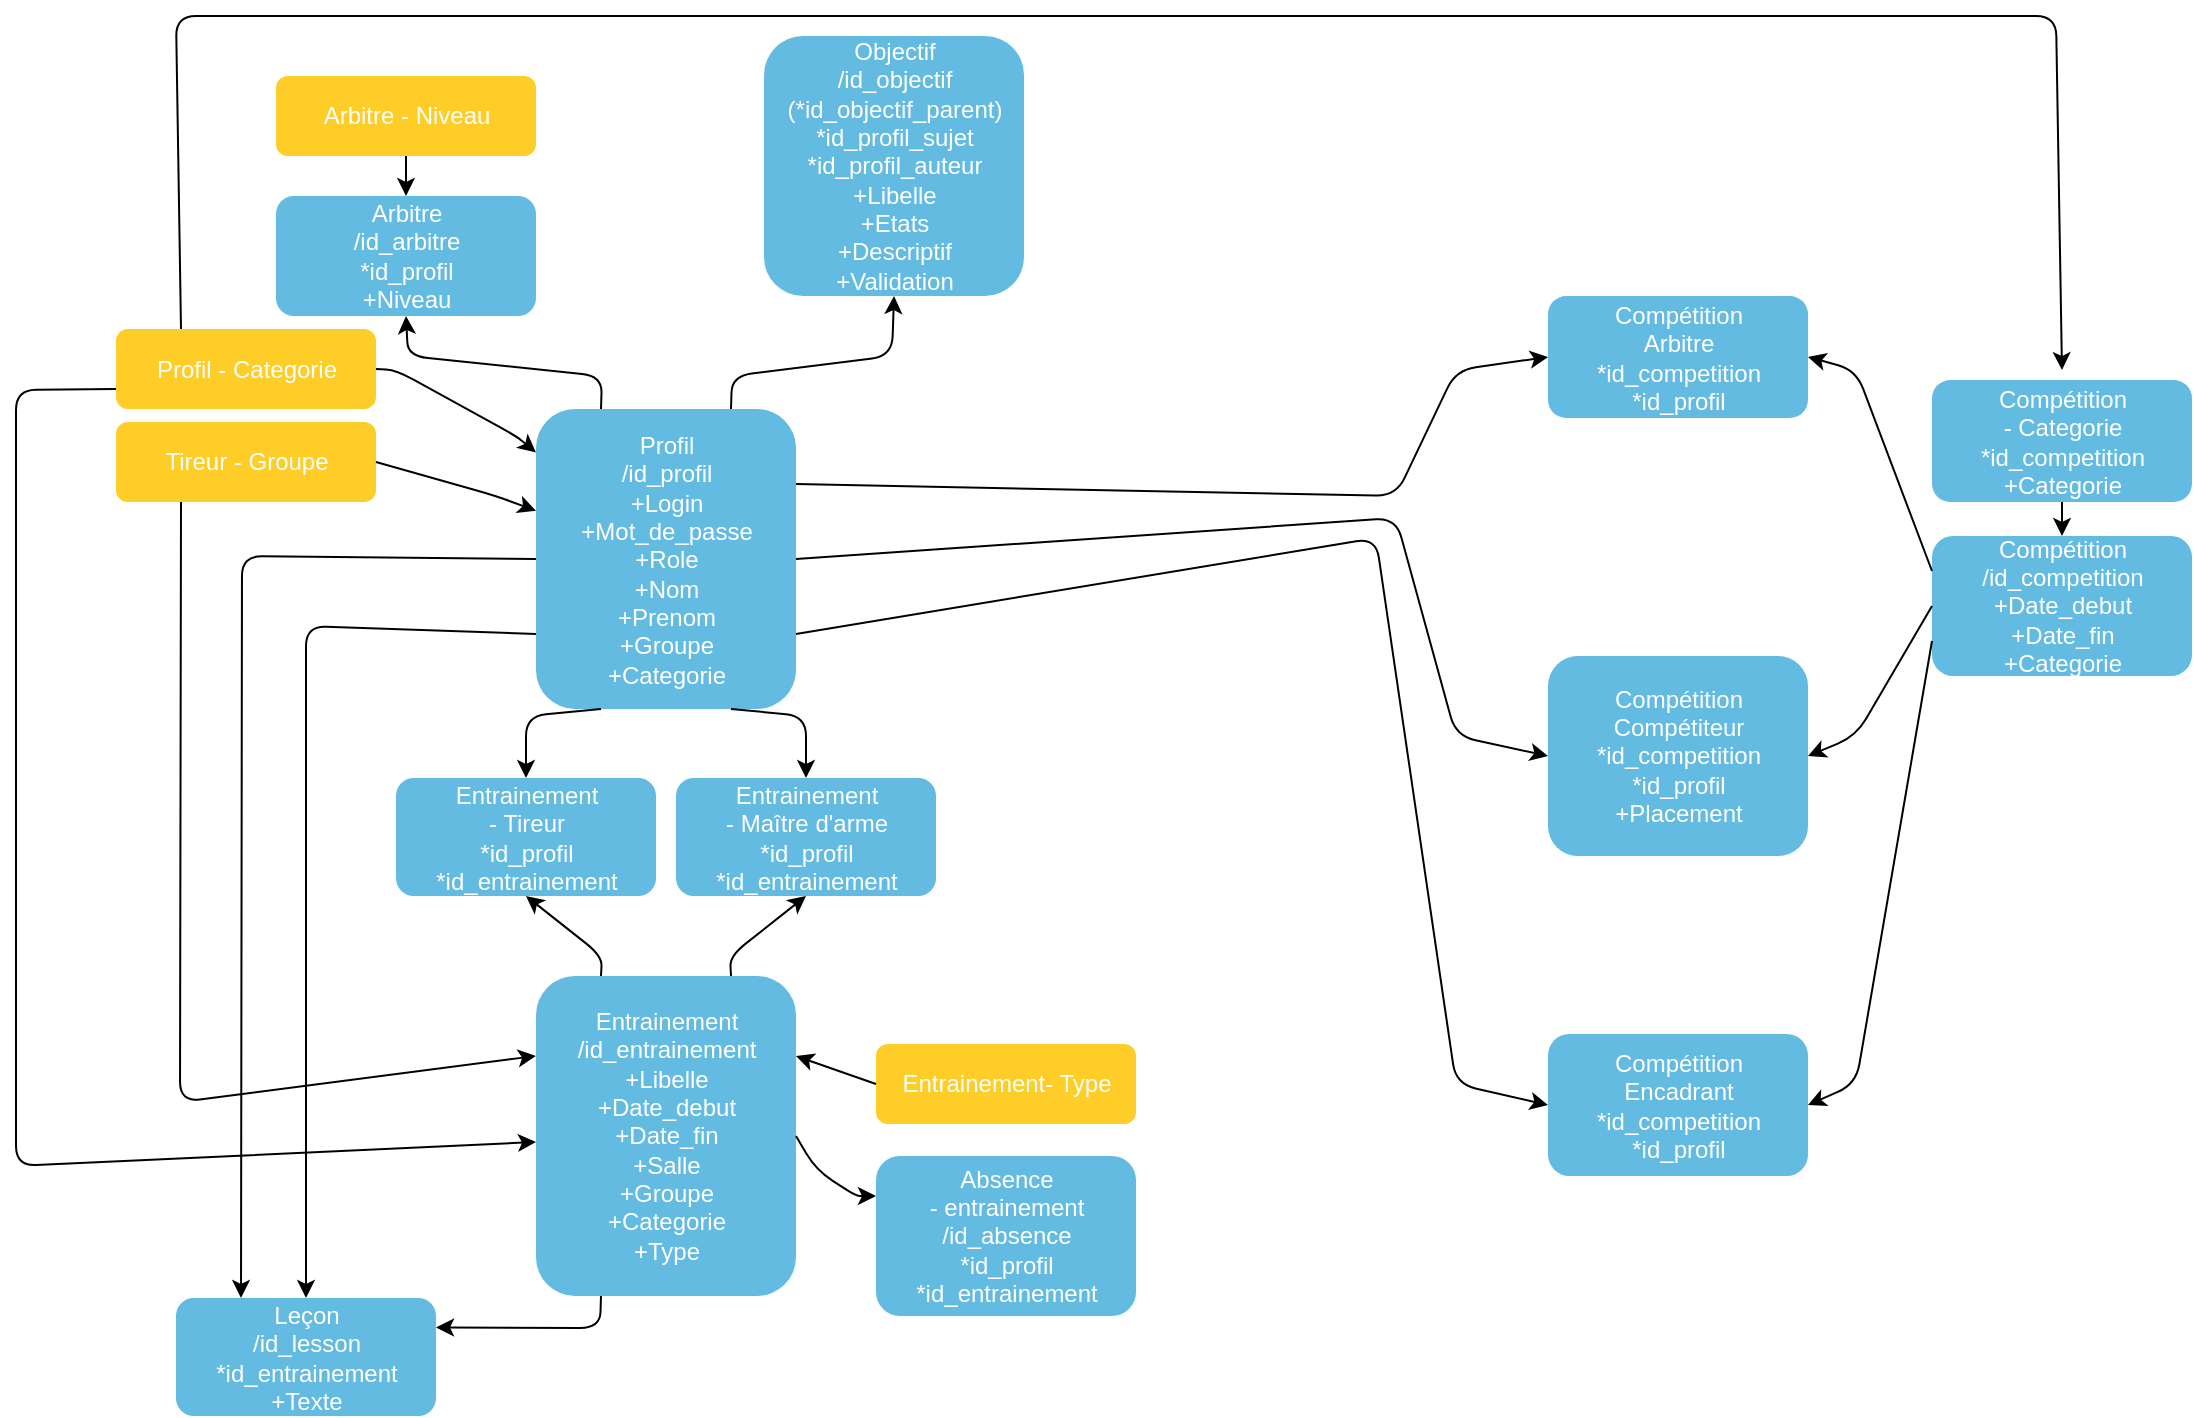<mxfile version="10.8.4" type="device"><diagram id="6a731a19-8d31-9384-78a2-239565b7b9f0" name="Page-1"><mxGraphModel dx="1376" dy="1599" grid="1" gridSize="10" guides="1" tooltips="1" connect="1" arrows="1" fold="1" page="1" pageScale="1" pageWidth="1169" pageHeight="827" background="#ffffff" math="0" shadow="0"><root><mxCell id="0"/><mxCell id="1" parent="0"/><mxCell id="6vb3OIL5H_ME7FWsFCTc-1542" value="&lt;div&gt;Profil&lt;/div&gt;&lt;div&gt;/id_profil&lt;/div&gt;&lt;div&gt;+Login&lt;br&gt;&lt;/div&gt;&lt;div&gt;+Mot_de_passe&lt;br&gt;&lt;/div&gt;&lt;div&gt;+Role&lt;br&gt;&lt;/div&gt;&lt;div&gt;+Nom&lt;/div&gt;&lt;div&gt;+Prenom&lt;/div&gt;&lt;div&gt;&lt;div&gt;+Groupe&lt;/div&gt;&lt;div&gt;+Categorie&lt;/div&gt;&lt;/div&gt;" style="rounded=1;fillColor=#64BBE2;strokeColor=none;strokeWidth=3;shadow=0;html=1;fontColor=#FFFFFF;" vertex="1" parent="1"><mxGeometry x="340" y="96.5" width="130" height="150" as="geometry"/></mxCell><mxCell id="6vb3OIL5H_ME7FWsFCTc-1543" value="&lt;div&gt;Leçon&lt;/div&gt;&lt;div&gt;/id_lesson&lt;/div&gt;&lt;div&gt;*id_entrainement&lt;/div&gt;&lt;div&gt;+Texte&lt;/div&gt;" style="rounded=1;fillColor=#64BBE2;strokeColor=none;strokeWidth=3;shadow=0;html=1;fontColor=#FFFFFF;" vertex="1" parent="1"><mxGeometry x="160" y="541" width="130" height="59" as="geometry"/></mxCell><mxCell id="6vb3OIL5H_ME7FWsFCTc-1545" value="" style="endArrow=classic;html=1;entryX=0.25;entryY=0;entryDx=0;entryDy=0;exitX=0;exitY=0.5;exitDx=0;exitDy=0;" edge="1" parent="1" source="6vb3OIL5H_ME7FWsFCTc-1542" target="6vb3OIL5H_ME7FWsFCTc-1543"><mxGeometry width="50" height="50" relative="1" as="geometry"><mxPoint x="250" y="461" as="sourcePoint"/><mxPoint x="300" y="411" as="targetPoint"/><Array as="points"><mxPoint x="193" y="170"/></Array></mxGeometry></mxCell><mxCell id="6vb3OIL5H_ME7FWsFCTc-1546" value="" style="endArrow=classic;html=1;exitX=0;exitY=0.75;exitDx=0;exitDy=0;" edge="1" parent="1" source="6vb3OIL5H_ME7FWsFCTc-1542" target="6vb3OIL5H_ME7FWsFCTc-1543"><mxGeometry width="50" height="50" relative="1" as="geometry"><mxPoint x="329.897" y="150.931" as="sourcePoint"/><mxPoint x="292.655" y="330.931" as="targetPoint"/><Array as="points"><mxPoint x="225" y="205"/></Array></mxGeometry></mxCell><mxCell id="6vb3OIL5H_ME7FWsFCTc-1547" value="&lt;div&gt;Entrainement&lt;/div&gt;&lt;div&gt; - Tireur&lt;/div&gt;&lt;div&gt;*id_profil&lt;/div&gt;&lt;div&gt;*id_entrainement&lt;/div&gt;" style="rounded=1;fillColor=#64BBE2;strokeColor=none;strokeWidth=3;shadow=0;html=1;fontColor=#FFFFFF;" vertex="1" parent="1"><mxGeometry x="270" y="281" width="130" height="59" as="geometry"/></mxCell><mxCell id="6vb3OIL5H_ME7FWsFCTc-1548" value="" style="endArrow=classic;html=1;entryX=0.5;entryY=0;entryDx=0;entryDy=0;exitX=0.25;exitY=1;exitDx=0;exitDy=0;" edge="1" parent="1" source="6vb3OIL5H_ME7FWsFCTc-1542" target="6vb3OIL5H_ME7FWsFCTc-1547"><mxGeometry width="50" height="50" relative="1" as="geometry"><mxPoint x="160" y="651" as="sourcePoint"/><mxPoint x="210" y="601" as="targetPoint"/><Array as="points"><mxPoint x="335" y="250"/></Array></mxGeometry></mxCell><mxCell id="6vb3OIL5H_ME7FWsFCTc-1549" value="&lt;div&gt;Entrainement&lt;/div&gt;&lt;div&gt; - Maître d'arme&lt;br&gt;&lt;/div&gt;&lt;div&gt;*id_profil&lt;/div&gt;&lt;div&gt;*id_entrainement&lt;/div&gt;" style="rounded=1;fillColor=#64BBE2;strokeColor=none;strokeWidth=3;shadow=0;html=1;fontColor=#FFFFFF;" vertex="1" parent="1"><mxGeometry x="410" y="281" width="130" height="59" as="geometry"/></mxCell><mxCell id="6vb3OIL5H_ME7FWsFCTc-1550" value="" style="endArrow=classic;html=1;entryX=0.5;entryY=0;entryDx=0;entryDy=0;exitX=0.75;exitY=1;exitDx=0;exitDy=0;" edge="1" parent="1" source="6vb3OIL5H_ME7FWsFCTc-1542" target="6vb3OIL5H_ME7FWsFCTc-1549"><mxGeometry width="50" height="50" relative="1" as="geometry"><mxPoint x="382.167" y="180.833" as="sourcePoint"/><mxPoint x="344.667" y="290.833" as="targetPoint"/><Array as="points"><mxPoint x="475" y="250"/></Array></mxGeometry></mxCell><mxCell id="6vb3OIL5H_ME7FWsFCTc-1551" value="&lt;div&gt;Entrainement&lt;/div&gt;&lt;div&gt;/id_entrainement&lt;br&gt;&lt;/div&gt;&lt;div&gt;+Libelle&lt;/div&gt;&lt;div&gt;+Date_debut&lt;/div&gt;&lt;div&gt;&lt;div&gt;+Date_fin&lt;/div&gt;&lt;/div&gt;&lt;div&gt;+Salle&lt;/div&gt;&lt;div&gt;+Groupe&lt;/div&gt;&lt;div&gt;+Categorie&lt;/div&gt;&lt;div&gt;+Type&lt;/div&gt;" style="rounded=1;fillColor=#64BBE2;strokeColor=none;strokeWidth=3;shadow=0;html=1;fontColor=#FFFFFF;" vertex="1" parent="1"><mxGeometry x="340" y="380" width="130" height="160" as="geometry"/></mxCell><mxCell id="6vb3OIL5H_ME7FWsFCTc-1552" value="" style="endArrow=none;html=1;entryX=0.25;entryY=0;entryDx=0;entryDy=0;exitX=0.5;exitY=1;exitDx=0;exitDy=0;startArrow=classic;startFill=1;endFill=0;" edge="1" parent="1" source="6vb3OIL5H_ME7FWsFCTc-1547" target="6vb3OIL5H_ME7FWsFCTc-1551"><mxGeometry width="50" height="50" relative="1" as="geometry"><mxPoint x="382.167" y="180.833" as="sourcePoint"/><mxPoint x="344.667" y="290.833" as="targetPoint"/><Array as="points"><mxPoint x="373" y="370"/></Array></mxGeometry></mxCell><mxCell id="6vb3OIL5H_ME7FWsFCTc-1553" value="" style="endArrow=none;html=1;entryX=0.75;entryY=0;entryDx=0;entryDy=0;exitX=0.5;exitY=1;exitDx=0;exitDy=0;startArrow=classic;startFill=1;endFill=0;" edge="1" parent="1" source="6vb3OIL5H_ME7FWsFCTc-1549" target="6vb3OIL5H_ME7FWsFCTc-1551"><mxGeometry width="50" height="50" relative="1" as="geometry"><mxPoint x="447.167" y="180.833" as="sourcePoint"/><mxPoint x="484.667" y="290.833" as="targetPoint"/><Array as="points"><mxPoint x="437" y="370"/></Array></mxGeometry></mxCell><mxCell id="6vb3OIL5H_ME7FWsFCTc-1554" value="" style="endArrow=classic;html=1;entryX=1;entryY=0.25;entryDx=0;entryDy=0;exitX=0.25;exitY=1;exitDx=0;exitDy=0;" edge="1" parent="1" source="6vb3OIL5H_ME7FWsFCTc-1551" target="6vb3OIL5H_ME7FWsFCTc-1543"><mxGeometry width="50" height="50" relative="1" as="geometry"><mxPoint x="344.667" y="330.833" as="sourcePoint"/><mxPoint x="382.167" y="424.167" as="targetPoint"/><Array as="points"><mxPoint x="372" y="556"/></Array></mxGeometry></mxCell><mxCell id="6vb3OIL5H_ME7FWsFCTc-1555" value="&lt;div&gt;Compétition&lt;/div&gt;&lt;div&gt;Encadrant&lt;/div&gt;&lt;div&gt;*id_competition&lt;/div&gt;&lt;div&gt;*id_profil&lt;br&gt;&lt;/div&gt;" style="rounded=1;fillColor=#64BBE2;strokeColor=none;strokeWidth=3;shadow=0;html=1;fontColor=#FFFFFF;" vertex="1" parent="1"><mxGeometry x="846" y="409" width="130" height="71" as="geometry"/></mxCell><mxCell id="6vb3OIL5H_ME7FWsFCTc-1556" value="&lt;div&gt;Compétition&lt;/div&gt;&lt;div&gt;Compétiteur&lt;/div&gt;&lt;div&gt;*id_competition&lt;/div&gt;&lt;div&gt;*id_profil&lt;br&gt;&lt;/div&gt;&lt;div&gt;+Placement&lt;/div&gt;" style="rounded=1;fillColor=#64BBE2;strokeColor=none;strokeWidth=3;shadow=0;html=1;fontColor=#FFFFFF;" vertex="1" parent="1"><mxGeometry x="846" y="220" width="130" height="100" as="geometry"/></mxCell><mxCell id="6vb3OIL5H_ME7FWsFCTc-1557" value="&lt;div&gt;Compétition&lt;/div&gt;&lt;div&gt;Arbitre&lt;/div&gt;&lt;div&gt;*id_competition&lt;/div&gt;&lt;div&gt;*id_profil&lt;br&gt;&lt;/div&gt;" style="rounded=1;fillColor=#64BBE2;strokeColor=none;strokeWidth=3;shadow=0;html=1;fontColor=#FFFFFF;" vertex="1" parent="1"><mxGeometry x="846" y="40" width="130" height="61" as="geometry"/></mxCell><mxCell id="6vb3OIL5H_ME7FWsFCTc-1558" value="" style="endArrow=classic;html=1;entryX=0;entryY=0.5;entryDx=0;entryDy=0;exitX=1;exitY=0.25;exitDx=0;exitDy=0;" edge="1" parent="1" source="6vb3OIL5H_ME7FWsFCTc-1542" target="6vb3OIL5H_ME7FWsFCTc-1557"><mxGeometry width="50" height="50" relative="1" as="geometry"><mxPoint x="447.5" y="181.167" as="sourcePoint"/><mxPoint x="485" y="291.167" as="targetPoint"/><Array as="points"><mxPoint x="770" y="140"/><mxPoint x="800" y="77"/></Array></mxGeometry></mxCell><mxCell id="6vb3OIL5H_ME7FWsFCTc-1559" value="" style="endArrow=classic;html=1;entryX=0;entryY=0.5;entryDx=0;entryDy=0;exitX=1;exitY=0.5;exitDx=0;exitDy=0;" edge="1" parent="1" source="6vb3OIL5H_ME7FWsFCTc-1542" target="6vb3OIL5H_ME7FWsFCTc-1556"><mxGeometry width="50" height="50" relative="1" as="geometry"><mxPoint x="480" y="151.167" as="sourcePoint"/><mxPoint x="600" y="111.167" as="targetPoint"/><Array as="points"><mxPoint x="770" y="151"/><mxPoint x="800" y="260"/></Array></mxGeometry></mxCell><mxCell id="6vb3OIL5H_ME7FWsFCTc-1560" value="" style="endArrow=classic;html=1;entryX=0;entryY=0.5;entryDx=0;entryDy=0;exitX=1;exitY=0.75;exitDx=0;exitDy=0;" edge="1" parent="1" source="6vb3OIL5H_ME7FWsFCTc-1542" target="6vb3OIL5H_ME7FWsFCTc-1555"><mxGeometry width="50" height="50" relative="1" as="geometry"><mxPoint x="480" y="161.167" as="sourcePoint"/><mxPoint x="600" y="201.167" as="targetPoint"/><Array as="points"><mxPoint x="760" y="161"/><mxPoint x="800" y="434"/></Array></mxGeometry></mxCell><mxCell id="6vb3OIL5H_ME7FWsFCTc-1561" value="&lt;div&gt;Compétition&lt;/div&gt;&lt;div&gt;/id_competition&lt;br&gt;&lt;/div&gt;&lt;div&gt;+Date_debut&lt;/div&gt;&lt;div&gt;+Date_fin&lt;/div&gt;&lt;div&gt;+Categorie&lt;/div&gt;" style="rounded=1;fillColor=#64BBE2;strokeColor=none;strokeWidth=3;shadow=0;html=1;fontColor=#FFFFFF;" vertex="1" parent="1"><mxGeometry x="1038" y="160" width="130" height="70" as="geometry"/></mxCell><mxCell id="6vb3OIL5H_ME7FWsFCTc-1562" value="" style="endArrow=classic;html=1;entryX=1;entryY=0.5;entryDx=0;entryDy=0;exitX=0;exitY=0.25;exitDx=0;exitDy=0;" edge="1" parent="1" source="6vb3OIL5H_ME7FWsFCTc-1561" target="6vb3OIL5H_ME7FWsFCTc-1557"><mxGeometry width="50" height="50" relative="1" as="geometry"><mxPoint x="735.5" y="116.5" as="sourcePoint"/><mxPoint x="855.5" y="76.5" as="targetPoint"/><Array as="points"><mxPoint x="1000" y="77"/></Array></mxGeometry></mxCell><mxCell id="6vb3OIL5H_ME7FWsFCTc-1563" value="" style="endArrow=classic;html=1;entryX=1;entryY=0.5;entryDx=0;entryDy=0;exitX=0;exitY=0.5;exitDx=0;exitDy=0;" edge="1" parent="1" source="6vb3OIL5H_ME7FWsFCTc-1561" target="6vb3OIL5H_ME7FWsFCTc-1556"><mxGeometry width="50" height="50" relative="1" as="geometry"><mxPoint x="1145.5" y="156.5" as="sourcePoint"/><mxPoint x="985.5" y="86.5" as="targetPoint"/><Array as="points"><mxPoint x="1000" y="260"/></Array></mxGeometry></mxCell><mxCell id="6vb3OIL5H_ME7FWsFCTc-1564" value="" style="endArrow=classic;html=1;entryX=1;entryY=0.5;entryDx=0;entryDy=0;exitX=0;exitY=0.75;exitDx=0;exitDy=0;" edge="1" parent="1" source="6vb3OIL5H_ME7FWsFCTc-1561" target="6vb3OIL5H_ME7FWsFCTc-1555"><mxGeometry width="50" height="50" relative="1" as="geometry"><mxPoint x="1145.5" y="166.5" as="sourcePoint"/><mxPoint x="985.5" y="166.5" as="targetPoint"/><Array as="points"><mxPoint x="1000" y="434"/></Array></mxGeometry></mxCell><mxCell id="6vb3OIL5H_ME7FWsFCTc-1565" value="&lt;div&gt;Objectif&lt;/div&gt;&lt;div&gt;/id_objectif&lt;/div&gt;&lt;div&gt;(*id_objectif_parent)&lt;br&gt;&lt;/div&gt;&lt;div&gt;*id_profil_sujet&lt;/div&gt;&lt;div&gt;*id_profil_auteur&lt;br&gt;&lt;/div&gt;&lt;div&gt;+Libelle&lt;/div&gt;&lt;div&gt;+Etats&lt;/div&gt;&lt;div&gt;+Descriptif&lt;/div&gt;&lt;div&gt;+Validation&lt;br&gt;&lt;/div&gt;" style="rounded=1;fillColor=#64BBE2;strokeColor=none;strokeWidth=3;shadow=0;html=1;fontColor=#FFFFFF;" vertex="1" parent="1"><mxGeometry x="454" y="-90" width="130" height="130" as="geometry"/></mxCell><mxCell id="6vb3OIL5H_ME7FWsFCTc-1566" value="" style="endArrow=classic;html=1;entryX=0.5;entryY=1;entryDx=0;entryDy=0;exitX=0.75;exitY=0;exitDx=0;exitDy=0;" edge="1" parent="1" source="6vb3OIL5H_ME7FWsFCTc-1542" target="6vb3OIL5H_ME7FWsFCTc-1565"><mxGeometry width="50" height="50" relative="1" as="geometry"><mxPoint x="480" y="150.667" as="sourcePoint"/><mxPoint x="708.333" y="85.667" as="targetPoint"/><Array as="points"><mxPoint x="438" y="80"/><mxPoint x="518" y="70"/></Array></mxGeometry></mxCell><mxCell id="6vb3OIL5H_ME7FWsFCTc-1569" value="&lt;div&gt;Arbitre&lt;/div&gt;&lt;div&gt;/id_arbitre&lt;br&gt;&lt;/div&gt;&lt;div&gt;*id_profil&lt;br&gt;&lt;/div&gt;&lt;div&gt;+Niveau&lt;/div&gt;" style="rounded=1;fillColor=#64BBE2;strokeColor=none;strokeWidth=3;shadow=0;html=1;fontColor=#FFFFFF;" vertex="1" parent="1"><mxGeometry x="210" y="-10" width="130" height="60" as="geometry"/></mxCell><mxCell id="6vb3OIL5H_ME7FWsFCTc-1570" value="" style="endArrow=classic;html=1;entryX=0.5;entryY=1;entryDx=0;entryDy=0;exitX=0.25;exitY=0;exitDx=0;exitDy=0;" edge="1" parent="1" source="6vb3OIL5H_ME7FWsFCTc-1542" target="6vb3OIL5H_ME7FWsFCTc-1569"><mxGeometry width="50" height="50" relative="1" as="geometry"><mxPoint x="447.143" y="141.286" as="sourcePoint"/><mxPoint x="528.571" y="49.857" as="targetPoint"/><Array as="points"><mxPoint x="373" y="80"/><mxPoint x="276" y="70"/></Array></mxGeometry></mxCell><mxCell id="6vb3OIL5H_ME7FWsFCTc-1571" value="Arbitre - Niveau" style="rounded=1;fillColor=#ffcd28;strokeColor=none;strokeWidth=3;shadow=0;html=1;gradientColor=none;fontColor=#FFFFFF;" vertex="1" parent="1"><mxGeometry x="210" y="-70" width="130" height="40" as="geometry"/></mxCell><mxCell id="6vb3OIL5H_ME7FWsFCTc-1572" value="Profil - Categorie" style="rounded=1;fillColor=#ffcd28;strokeColor=none;strokeWidth=3;shadow=0;html=1;gradientColor=none;fontColor=#FFFFFF;" vertex="1" parent="1"><mxGeometry x="130" y="56.5" width="130" height="40" as="geometry"/></mxCell><mxCell id="6vb3OIL5H_ME7FWsFCTc-1573" value="" style="endArrow=none;html=1;entryX=0.5;entryY=1;entryDx=0;entryDy=0;exitX=0.5;exitY=0;exitDx=0;exitDy=0;endFill=0;startArrow=classic;startFill=1;" edge="1" parent="1" source="6vb3OIL5H_ME7FWsFCTc-1569" target="6vb3OIL5H_ME7FWsFCTc-1571"><mxGeometry width="50" height="50" relative="1" as="geometry"><mxPoint x="382.5" y="140.667" as="sourcePoint"/><mxPoint x="285" y="49.833" as="targetPoint"/><Array as="points"/></mxGeometry></mxCell><mxCell id="6vb3OIL5H_ME7FWsFCTc-1574" value="" style="endArrow=none;html=1;entryX=1;entryY=0.5;entryDx=0;entryDy=0;endFill=0;startArrow=classic;startFill=1;" edge="1" parent="1" source="6vb3OIL5H_ME7FWsFCTc-1542" target="6vb3OIL5H_ME7FWsFCTc-1572"><mxGeometry width="50" height="50" relative="1" as="geometry"><mxPoint x="382.5" y="140.667" as="sourcePoint"/><mxPoint x="285" y="49.833" as="targetPoint"/><Array as="points"><mxPoint x="330" y="110"/><mxPoint x="270" y="77"/></Array></mxGeometry></mxCell><mxCell id="6vb3OIL5H_ME7FWsFCTc-1575" value="Entrainement- Type" style="rounded=1;fillColor=#ffcd28;strokeColor=none;strokeWidth=3;shadow=0;html=1;gradientColor=none;fontColor=#FFFFFF;" vertex="1" parent="1"><mxGeometry x="510" y="414" width="130" height="40" as="geometry"/></mxCell><mxCell id="6vb3OIL5H_ME7FWsFCTc-1578" value="" style="endArrow=classic;html=1;exitX=0;exitY=0.5;exitDx=0;exitDy=0;startArrow=none;startFill=0;endFill=1;entryX=1;entryY=0.25;entryDx=0;entryDy=0;" edge="1" parent="1" source="6vb3OIL5H_ME7FWsFCTc-1575" target="6vb3OIL5H_ME7FWsFCTc-1551"><mxGeometry width="50" height="50" relative="1" as="geometry"><mxPoint x="484.941" y="331.118" as="sourcePoint"/><mxPoint x="447.294" y="424.059" as="targetPoint"/><Array as="points"/></mxGeometry></mxCell><mxCell id="6vb3OIL5H_ME7FWsFCTc-1580" value="Text" style="text;html=1;resizable=0;points=[];autosize=1;align=left;verticalAlign=top;spacingTop=-4;fontColor=#FFFFFF;" vertex="1" parent="1"><mxGeometry x="650" y="123" width="40" height="20" as="geometry"/></mxCell><mxCell id="6vb3OIL5H_ME7FWsFCTc-1581" value="Tireur - Groupe" style="rounded=1;fillColor=#ffcd28;strokeColor=none;strokeWidth=3;shadow=0;html=1;gradientColor=none;fontColor=#FFFFFF;" vertex="1" parent="1"><mxGeometry x="130" y="103" width="130" height="40" as="geometry"/></mxCell><mxCell id="6vb3OIL5H_ME7FWsFCTc-1583" value="" style="endArrow=none;html=1;entryX=1;entryY=0.5;entryDx=0;entryDy=0;endFill=0;startArrow=classic;startFill=1;" edge="1" parent="1" source="6vb3OIL5H_ME7FWsFCTc-1542" target="6vb3OIL5H_ME7FWsFCTc-1581"><mxGeometry width="50" height="50" relative="1" as="geometry"><mxPoint x="378.415" y="141" as="sourcePoint"/><mxPoint x="265.238" y="86.571" as="targetPoint"/><Array as="points"><mxPoint x="320" y="140"/></Array></mxGeometry></mxCell><mxCell id="6vb3OIL5H_ME7FWsFCTc-1584" value="" style="endArrow=none;html=1;entryX=0.25;entryY=1;entryDx=0;entryDy=0;endFill=0;startArrow=classic;startFill=1;exitX=0;exitY=0.25;exitDx=0;exitDy=0;" edge="1" parent="1" source="6vb3OIL5H_ME7FWsFCTc-1551" target="6vb3OIL5H_ME7FWsFCTc-1581"><mxGeometry width="50" height="50" relative="1" as="geometry"><mxPoint x="350" y="157.059" as="sourcePoint"/><mxPoint x="264.857" y="133" as="targetPoint"/><Array as="points"><mxPoint x="162" y="443"/></Array></mxGeometry></mxCell><mxCell id="6vb3OIL5H_ME7FWsFCTc-1585" value="" style="endArrow=none;html=1;entryX=0;entryY=0.75;entryDx=0;entryDy=0;endFill=0;startArrow=classic;startFill=1;" edge="1" parent="1" source="6vb3OIL5H_ME7FWsFCTc-1551" target="6vb3OIL5H_ME7FWsFCTc-1572"><mxGeometry width="50" height="50" relative="1" as="geometry"><mxPoint x="350" y="453" as="sourcePoint"/><mxPoint x="167.714" y="153" as="targetPoint"/><Array as="points"><mxPoint x="80" y="475"/><mxPoint x="80" y="87"/></Array></mxGeometry></mxCell><mxCell id="6vb3OIL5H_ME7FWsFCTc-1586" value="" style="endArrow=classic;html=1;exitX=0.25;exitY=0;exitDx=0;exitDy=0;endFill=1;startArrow=none;startFill=0;" edge="1" parent="1" source="6vb3OIL5H_ME7FWsFCTc-1572"><mxGeometry width="50" height="50" relative="1" as="geometry"><mxPoint x="284.941" y="9.941" as="sourcePoint"/><mxPoint x="1103" y="77" as="targetPoint"/><Array as="points"><mxPoint x="160" y="-100"/><mxPoint x="1100" y="-100"/></Array></mxGeometry></mxCell><mxCell id="6vb3OIL5H_ME7FWsFCTc-1589" value="&lt;div&gt;Compétition&lt;/div&gt;&lt;div&gt;- Categorie&lt;/div&gt;&lt;div&gt;*id_competition&lt;br&gt;&lt;/div&gt;&lt;div&gt;+Categorie&lt;/div&gt;" style="rounded=1;fillColor=#64BBE2;strokeColor=none;strokeWidth=3;shadow=0;html=1;fontColor=#FFFFFF;" vertex="1" parent="1"><mxGeometry x="1038" y="82" width="130" height="61" as="geometry"/></mxCell><mxCell id="6vb3OIL5H_ME7FWsFCTc-1590" value="" style="endArrow=classic;html=1;entryX=0.5;entryY=0;entryDx=0;entryDy=0;exitX=0.5;exitY=1;exitDx=0;exitDy=0;" edge="1" parent="1" source="6vb3OIL5H_ME7FWsFCTc-1589" target="6vb3OIL5H_ME7FWsFCTc-1561"><mxGeometry width="50" height="50" relative="1" as="geometry"><mxPoint x="1048.095" y="185.143" as="sourcePoint"/><mxPoint x="985.714" y="86.571" as="targetPoint"/><Array as="points"/></mxGeometry></mxCell><mxCell id="6vb3OIL5H_ME7FWsFCTc-1591" value="&lt;div&gt;Absence&lt;/div&gt;&lt;div&gt;- entrainement&lt;br&gt;&lt;/div&gt;&lt;div&gt;/id_absence&lt;/div&gt;&lt;div&gt;*id_profil&lt;/div&gt;&lt;div&gt;*id_entrainement&lt;br&gt;&lt;/div&gt;" style="rounded=1;fillColor=#64BBE2;strokeColor=none;strokeWidth=3;shadow=0;html=1;fontColor=#FFFFFF;" vertex="1" parent="1"><mxGeometry x="510" y="470" width="130" height="80" as="geometry"/></mxCell><mxCell id="6vb3OIL5H_ME7FWsFCTc-1593" value="" style="endArrow=classic;html=1;exitX=1;exitY=0.5;exitDx=0;exitDy=0;startArrow=none;startFill=0;endFill=1;entryX=0;entryY=0.25;entryDx=0;entryDy=0;" edge="1" parent="1" source="6vb3OIL5H_ME7FWsFCTc-1551" target="6vb3OIL5H_ME7FWsFCTc-1591"><mxGeometry width="50" height="50" relative="1" as="geometry"><mxPoint x="520" y="444.2" as="sourcePoint"/><mxPoint x="480" y="455.4" as="targetPoint"/><Array as="points"><mxPoint x="480" y="477"/><mxPoint x="500" y="490"/></Array></mxGeometry></mxCell></root></mxGraphModel></diagram></mxfile>